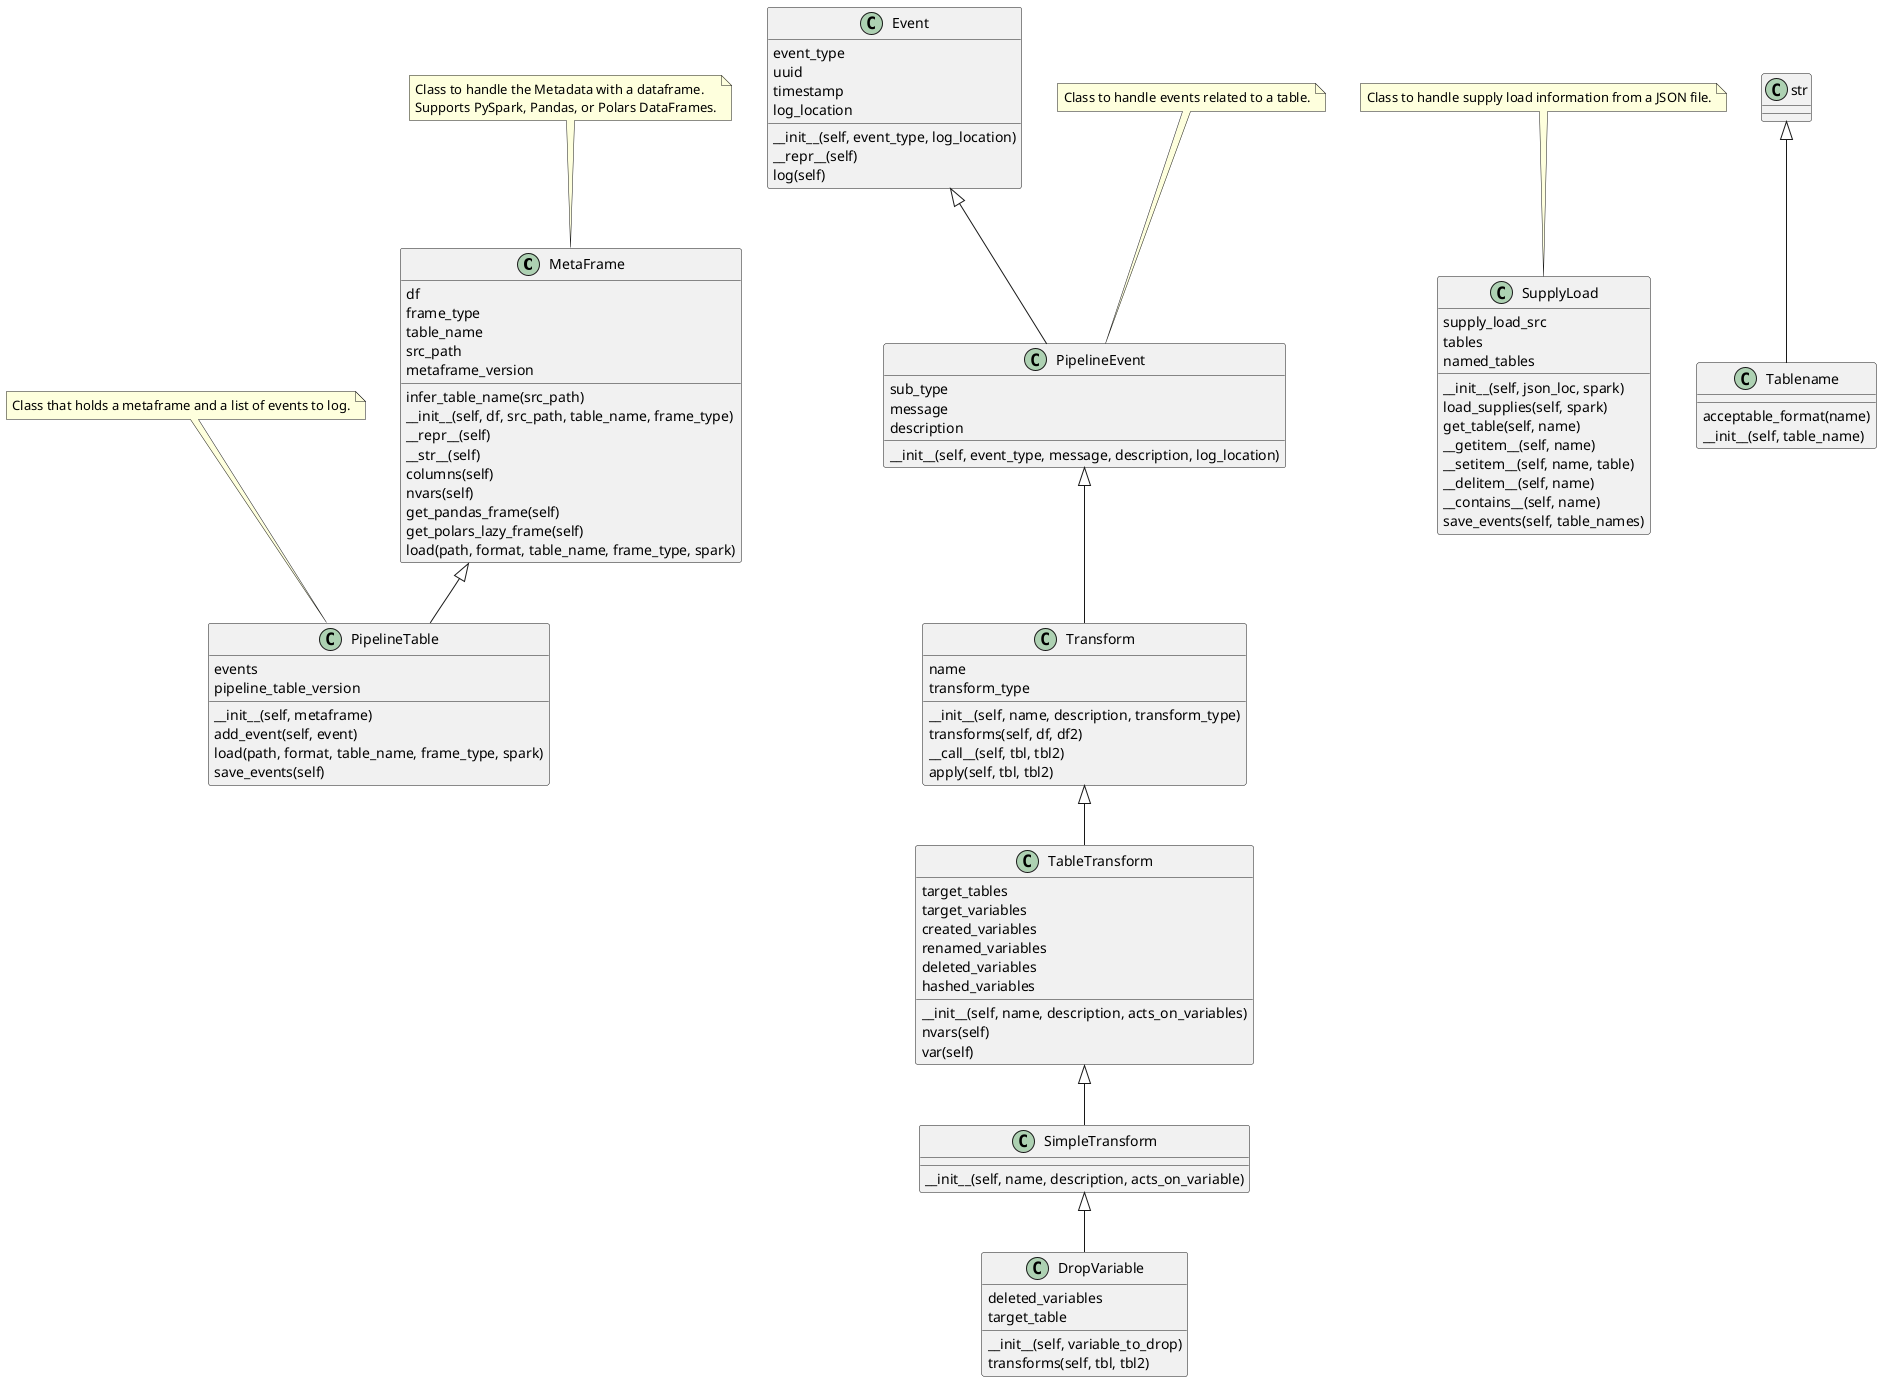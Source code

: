 @startuml

skinparam classAttributeIconSize 0

class MetaFrame{
    df
    frame_type
    table_name
    src_path
    metaframe_version
    infer_table_name(src_path)
    __init__(self, df, src_path, table_name, frame_type)
    __repr__(self)
    __str__(self)
    columns(self)
    nvars(self)
    get_pandas_frame(self)
    get_polars_lazy_frame(self)
    load(path, format, table_name, frame_type, spark)
}

class Event{
    event_type
    uuid
    timestamp
    log_location
    __init__(self, event_type, log_location)
    __repr__(self)
    log(self)
}

class PipelineEvent{
    sub_type
    message
    description
    __init__(self, event_type, message, description, log_location)
}

class PipelineTable{
    events
    pipeline_table_version
    __init__(self, metaframe)
    add_event(self, event)
    load(path, format, table_name, frame_type, spark)
    save_events(self)
}

class SupplyLoad{
    supply_load_src
    tables
    named_tables
    __init__(self, json_loc, spark)
    load_supplies(self, spark)
    get_table(self, name)
    __getitem__(self, name)
    __setitem__(self, name, table)
    __delitem__(self, name)
    __contains__(self, name)
    save_events(self, table_names)
}

class Tablename{
    acceptable_format(name)
    __init__(self, table_name)
}

class Transform{
    name
    transform_type
    __init__(self, name, description, transform_type)
    transforms(self, df, df2)
    __call__(self, tbl, tbl2)
    apply(self, tbl, tbl2)
}

class TableTransform{
    target_tables
    target_variables
    created_variables
    renamed_variables
    deleted_variables
    hashed_variables
    __init__(self, name, description, acts_on_variables)
    nvars(self)
    var(self)
}

class SimpleTransform{
    __init__(self, name, description, acts_on_variable)
}

class DropVariable{
    deleted_variables
    target_table
    __init__(self, variable_to_drop)
    transforms(self, tbl, tbl2)
}

Event <|-- PipelineEvent
MetaFrame <|-- PipelineTable
str <|-- Tablename
PipelineEvent <|-- Transform
Transform <|-- TableTransform
TableTransform <|-- SimpleTransform
SimpleTransform <|-- DropVariable

note top of MetaFrame
Class to handle the Metadata with a dataframe.
Supports PySpark, Pandas, or Polars DataFrames.
end note

note top of PipelineEvent
Class to handle events related to a table.
end note

note top of PipelineTable
Class that holds a metaframe and a list of events to log.
end note

note top of SupplyLoad
Class to handle supply load information from a JSON file.
end note


@enduml